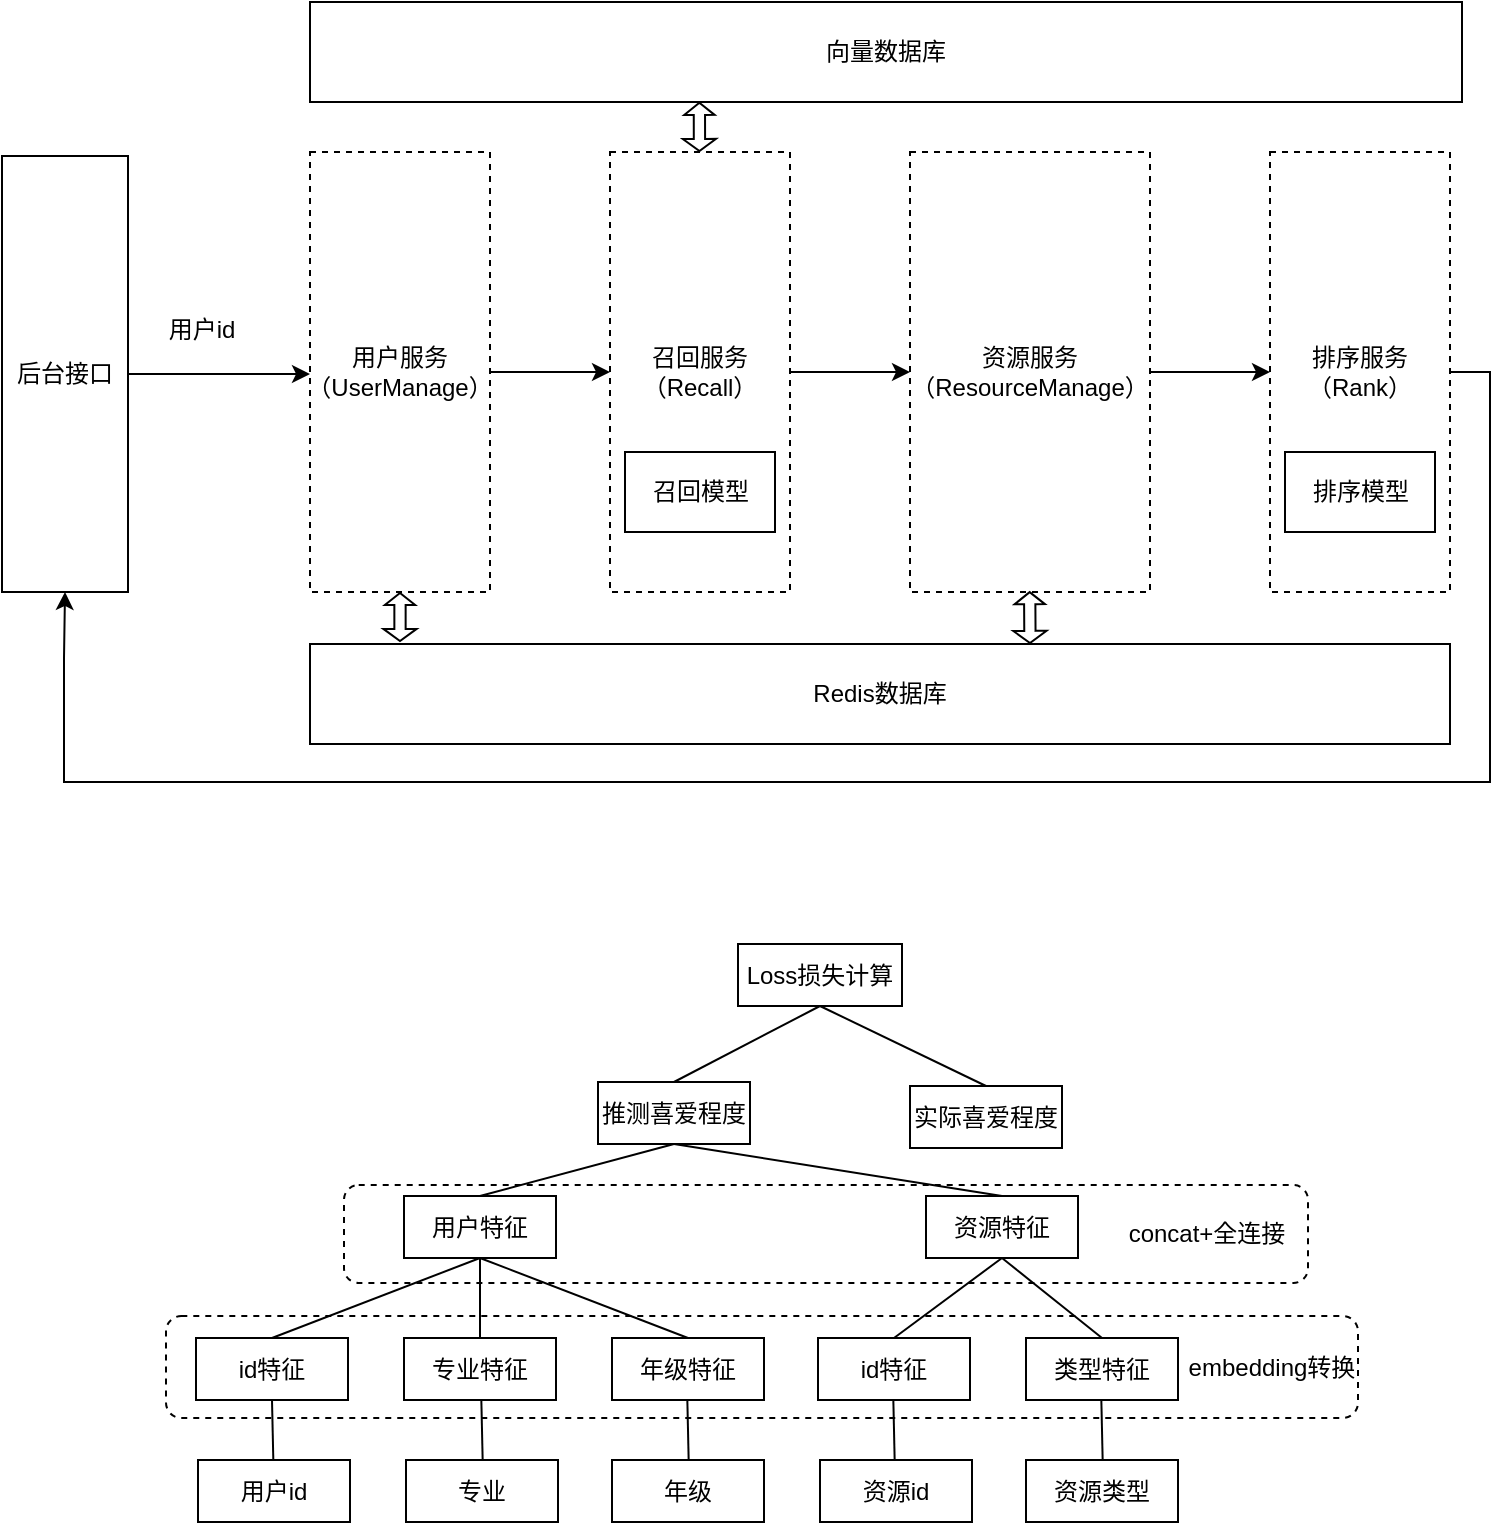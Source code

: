 <mxfile version="20.0.1" type="github">
  <diagram id="Lwo202QxARIkGxvLDYhw" name="第 1 页">
    <mxGraphModel dx="877" dy="454" grid="0" gridSize="10" guides="1" tooltips="1" connect="1" arrows="1" fold="1" page="1" pageScale="1" pageWidth="827" pageHeight="1169" math="0" shadow="0">
      <root>
        <mxCell id="0" />
        <mxCell id="1" parent="0" />
        <mxCell id="vbJLPKbegI0LX4bT1NbD-64" value="" style="rounded=1;whiteSpace=wrap;html=1;dashed=1;" vertex="1" parent="1">
          <mxGeometry x="227" y="636.5" width="482" height="49" as="geometry" />
        </mxCell>
        <mxCell id="vbJLPKbegI0LX4bT1NbD-62" value="" style="rounded=1;whiteSpace=wrap;html=1;dashed=1;" vertex="1" parent="1">
          <mxGeometry x="138" y="702" width="596" height="51" as="geometry" />
        </mxCell>
        <mxCell id="vbJLPKbegI0LX4bT1NbD-3" value="" style="edgeStyle=orthogonalEdgeStyle;rounded=0;orthogonalLoop=1;jettySize=auto;html=1;" edge="1" parent="1" source="vbJLPKbegI0LX4bT1NbD-1" target="vbJLPKbegI0LX4bT1NbD-2">
          <mxGeometry relative="1" as="geometry" />
        </mxCell>
        <mxCell id="vbJLPKbegI0LX4bT1NbD-1" value="用户服务（UserManage）" style="rounded=0;whiteSpace=wrap;html=1;dashed=1;" vertex="1" parent="1">
          <mxGeometry x="210" y="120" width="90" height="220" as="geometry" />
        </mxCell>
        <mxCell id="vbJLPKbegI0LX4bT1NbD-5" value="" style="edgeStyle=orthogonalEdgeStyle;rounded=0;orthogonalLoop=1;jettySize=auto;html=1;" edge="1" parent="1" source="vbJLPKbegI0LX4bT1NbD-2" target="vbJLPKbegI0LX4bT1NbD-4">
          <mxGeometry relative="1" as="geometry" />
        </mxCell>
        <mxCell id="vbJLPKbegI0LX4bT1NbD-2" value="召回服务（Recall）" style="rounded=0;whiteSpace=wrap;html=1;dashed=1;" vertex="1" parent="1">
          <mxGeometry x="360" y="120" width="90" height="220" as="geometry" />
        </mxCell>
        <mxCell id="vbJLPKbegI0LX4bT1NbD-7" value="" style="edgeStyle=orthogonalEdgeStyle;rounded=0;orthogonalLoop=1;jettySize=auto;html=1;" edge="1" parent="1" source="vbJLPKbegI0LX4bT1NbD-4" target="vbJLPKbegI0LX4bT1NbD-6">
          <mxGeometry relative="1" as="geometry" />
        </mxCell>
        <mxCell id="vbJLPKbegI0LX4bT1NbD-4" value="资源服务（ResourceManage）" style="rounded=0;whiteSpace=wrap;html=1;dashed=1;" vertex="1" parent="1">
          <mxGeometry x="510" y="120" width="120" height="220" as="geometry" />
        </mxCell>
        <mxCell id="vbJLPKbegI0LX4bT1NbD-23" style="edgeStyle=orthogonalEdgeStyle;rounded=0;orthogonalLoop=1;jettySize=auto;html=1;exitX=1;exitY=0.5;exitDx=0;exitDy=0;entryX=0.5;entryY=1;entryDx=0;entryDy=0;" edge="1" parent="1" source="vbJLPKbegI0LX4bT1NbD-6" target="vbJLPKbegI0LX4bT1NbD-21">
          <mxGeometry relative="1" as="geometry">
            <Array as="points">
              <mxPoint x="800" y="230" />
              <mxPoint x="800" y="435" />
              <mxPoint x="87" y="435" />
              <mxPoint x="87" y="373" />
            </Array>
          </mxGeometry>
        </mxCell>
        <mxCell id="vbJLPKbegI0LX4bT1NbD-6" value="排序服务（Rank）" style="rounded=0;whiteSpace=wrap;html=1;dashed=1;" vertex="1" parent="1">
          <mxGeometry x="690" y="120" width="90" height="220" as="geometry" />
        </mxCell>
        <mxCell id="vbJLPKbegI0LX4bT1NbD-13" value="Redis数据库" style="rounded=0;whiteSpace=wrap;html=1;" vertex="1" parent="1">
          <mxGeometry x="210" y="366" width="570" height="50" as="geometry" />
        </mxCell>
        <mxCell id="vbJLPKbegI0LX4bT1NbD-14" value="向量数据库" style="rounded=0;whiteSpace=wrap;html=1;" vertex="1" parent="1">
          <mxGeometry x="210" y="45" width="576" height="50" as="geometry" />
        </mxCell>
        <mxCell id="vbJLPKbegI0LX4bT1NbD-15" value="排序模型" style="rounded=0;whiteSpace=wrap;html=1;" vertex="1" parent="1">
          <mxGeometry x="697.5" y="270" width="75" height="40" as="geometry" />
        </mxCell>
        <mxCell id="vbJLPKbegI0LX4bT1NbD-16" value="召回模型" style="rounded=0;whiteSpace=wrap;html=1;" vertex="1" parent="1">
          <mxGeometry x="367.5" y="270" width="75" height="40" as="geometry" />
        </mxCell>
        <mxCell id="vbJLPKbegI0LX4bT1NbD-17" value="" style="shape=flexArrow;endArrow=classic;startArrow=classic;html=1;rounded=0;entryX=0.5;entryY=1;entryDx=0;entryDy=0;width=5.638;endSize=1.682;endWidth=8.525;startSize=1.682;startWidth=9.982;" edge="1" parent="1" target="vbJLPKbegI0LX4bT1NbD-1">
          <mxGeometry width="100" height="100" relative="1" as="geometry">
            <mxPoint x="255" y="365" as="sourcePoint" />
            <mxPoint x="180" y="340" as="targetPoint" />
          </mxGeometry>
        </mxCell>
        <mxCell id="vbJLPKbegI0LX4bT1NbD-18" value="" style="shape=flexArrow;endArrow=classic;startArrow=classic;html=1;rounded=0;entryX=0.5;entryY=1;entryDx=0;entryDy=0;width=5.638;endSize=1.682;endWidth=8.525;startSize=1.682;startWidth=9.982;" edge="1" parent="1">
          <mxGeometry width="100" height="100" relative="1" as="geometry">
            <mxPoint x="570" y="366" as="sourcePoint" />
            <mxPoint x="569.83" y="339.55" as="targetPoint" />
          </mxGeometry>
        </mxCell>
        <mxCell id="vbJLPKbegI0LX4bT1NbD-19" value="" style="shape=flexArrow;endArrow=classic;startArrow=classic;html=1;rounded=0;exitX=0.079;exitY=0.009;exitDx=0;exitDy=0;exitPerimeter=0;width=5.638;endSize=1.682;endWidth=8.525;startSize=1.682;startWidth=9.982;entryX=0.338;entryY=0.998;entryDx=0;entryDy=0;entryPerimeter=0;" edge="1" parent="1" target="vbJLPKbegI0LX4bT1NbD-14">
          <mxGeometry width="100" height="100" relative="1" as="geometry">
            <mxPoint x="404.74" y="120.0" as="sourcePoint" />
            <mxPoint x="404" y="95" as="targetPoint" />
          </mxGeometry>
        </mxCell>
        <mxCell id="vbJLPKbegI0LX4bT1NbD-22" value="" style="edgeStyle=orthogonalEdgeStyle;rounded=0;orthogonalLoop=1;jettySize=auto;html=1;" edge="1" parent="1" source="vbJLPKbegI0LX4bT1NbD-21" target="vbJLPKbegI0LX4bT1NbD-1">
          <mxGeometry relative="1" as="geometry">
            <Array as="points">
              <mxPoint x="118" y="230" />
              <mxPoint x="118" y="230" />
            </Array>
          </mxGeometry>
        </mxCell>
        <mxCell id="vbJLPKbegI0LX4bT1NbD-21" value="后台接口" style="rounded=0;whiteSpace=wrap;html=1;" vertex="1" parent="1">
          <mxGeometry x="56" y="122" width="63" height="218" as="geometry" />
        </mxCell>
        <mxCell id="vbJLPKbegI0LX4bT1NbD-24" value="用户id" style="text;html=1;strokeColor=none;fillColor=none;align=center;verticalAlign=middle;whiteSpace=wrap;rounded=0;" vertex="1" parent="1">
          <mxGeometry x="126" y="194" width="60" height="30" as="geometry" />
        </mxCell>
        <mxCell id="vbJLPKbegI0LX4bT1NbD-26" value="用户id" style="rounded=0;whiteSpace=wrap;html=1;" vertex="1" parent="1">
          <mxGeometry x="154" y="774" width="76" height="31" as="geometry" />
        </mxCell>
        <mxCell id="vbJLPKbegI0LX4bT1NbD-28" value="id特征" style="rounded=0;whiteSpace=wrap;html=1;" vertex="1" parent="1">
          <mxGeometry x="464" y="713" width="76" height="31" as="geometry" />
        </mxCell>
        <mxCell id="vbJLPKbegI0LX4bT1NbD-29" value="id特征" style="rounded=0;whiteSpace=wrap;html=1;" vertex="1" parent="1">
          <mxGeometry x="153" y="713" width="76" height="31" as="geometry" />
        </mxCell>
        <mxCell id="vbJLPKbegI0LX4bT1NbD-30" value="专业" style="rounded=0;whiteSpace=wrap;html=1;" vertex="1" parent="1">
          <mxGeometry x="258" y="774" width="76" height="31" as="geometry" />
        </mxCell>
        <mxCell id="vbJLPKbegI0LX4bT1NbD-31" value="年级" style="rounded=0;whiteSpace=wrap;html=1;" vertex="1" parent="1">
          <mxGeometry x="361" y="774" width="76" height="31" as="geometry" />
        </mxCell>
        <mxCell id="vbJLPKbegI0LX4bT1NbD-32" value="资源id" style="rounded=0;whiteSpace=wrap;html=1;" vertex="1" parent="1">
          <mxGeometry x="465" y="774" width="76" height="31" as="geometry" />
        </mxCell>
        <mxCell id="vbJLPKbegI0LX4bT1NbD-33" value="资源类型" style="rounded=0;whiteSpace=wrap;html=1;" vertex="1" parent="1">
          <mxGeometry x="568" y="774" width="76" height="31" as="geometry" />
        </mxCell>
        <mxCell id="vbJLPKbegI0LX4bT1NbD-34" value="专业特征" style="rounded=0;whiteSpace=wrap;html=1;" vertex="1" parent="1">
          <mxGeometry x="257" y="713" width="76" height="31" as="geometry" />
        </mxCell>
        <mxCell id="vbJLPKbegI0LX4bT1NbD-35" value="年级特征" style="rounded=0;whiteSpace=wrap;html=1;" vertex="1" parent="1">
          <mxGeometry x="361" y="713" width="76" height="31" as="geometry" />
        </mxCell>
        <mxCell id="vbJLPKbegI0LX4bT1NbD-36" value="类型特征" style="rounded=0;whiteSpace=wrap;html=1;" vertex="1" parent="1">
          <mxGeometry x="568" y="713" width="76" height="31" as="geometry" />
        </mxCell>
        <mxCell id="vbJLPKbegI0LX4bT1NbD-37" value="用户特征" style="rounded=0;whiteSpace=wrap;html=1;" vertex="1" parent="1">
          <mxGeometry x="257" y="642" width="76" height="31" as="geometry" />
        </mxCell>
        <mxCell id="vbJLPKbegI0LX4bT1NbD-38" value="资源特征" style="rounded=0;whiteSpace=wrap;html=1;" vertex="1" parent="1">
          <mxGeometry x="518" y="642" width="76" height="31" as="geometry" />
        </mxCell>
        <mxCell id="vbJLPKbegI0LX4bT1NbD-40" value="" style="endArrow=none;html=1;rounded=0;entryX=0.5;entryY=1;entryDx=0;entryDy=0;exitX=0.5;exitY=0;exitDx=0;exitDy=0;" edge="1" parent="1" source="vbJLPKbegI0LX4bT1NbD-29" target="vbJLPKbegI0LX4bT1NbD-37">
          <mxGeometry width="50" height="50" relative="1" as="geometry">
            <mxPoint x="464" y="685" as="sourcePoint" />
            <mxPoint x="514" y="635" as="targetPoint" />
          </mxGeometry>
        </mxCell>
        <mxCell id="vbJLPKbegI0LX4bT1NbD-42" value="" style="endArrow=none;html=1;rounded=0;entryX=0.5;entryY=1;entryDx=0;entryDy=0;" edge="1" parent="1" source="vbJLPKbegI0LX4bT1NbD-26" target="vbJLPKbegI0LX4bT1NbD-29">
          <mxGeometry width="50" height="50" relative="1" as="geometry">
            <mxPoint x="201" y="723" as="sourcePoint" />
            <mxPoint x="305" y="683.0" as="targetPoint" />
          </mxGeometry>
        </mxCell>
        <mxCell id="vbJLPKbegI0LX4bT1NbD-43" value="" style="endArrow=none;html=1;rounded=0;entryX=0.5;entryY=1;entryDx=0;entryDy=0;" edge="1" parent="1">
          <mxGeometry width="50" height="50" relative="1" as="geometry">
            <mxPoint x="296.329" y="774" as="sourcePoint" />
            <mxPoint x="295.67" y="744" as="targetPoint" />
          </mxGeometry>
        </mxCell>
        <mxCell id="vbJLPKbegI0LX4bT1NbD-44" value="" style="endArrow=none;html=1;rounded=0;entryX=0.5;entryY=1;entryDx=0;entryDy=0;" edge="1" parent="1">
          <mxGeometry width="50" height="50" relative="1" as="geometry">
            <mxPoint x="399.329" y="774" as="sourcePoint" />
            <mxPoint x="398.67" y="744" as="targetPoint" />
          </mxGeometry>
        </mxCell>
        <mxCell id="vbJLPKbegI0LX4bT1NbD-46" value="" style="endArrow=none;html=1;rounded=0;entryX=0.5;entryY=1;entryDx=0;entryDy=0;" edge="1" parent="1">
          <mxGeometry width="50" height="50" relative="1" as="geometry">
            <mxPoint x="502.329" y="774" as="sourcePoint" />
            <mxPoint x="501.67" y="744" as="targetPoint" />
          </mxGeometry>
        </mxCell>
        <mxCell id="vbJLPKbegI0LX4bT1NbD-49" value="" style="endArrow=none;html=1;rounded=0;entryX=0.5;entryY=1;entryDx=0;entryDy=0;" edge="1" parent="1">
          <mxGeometry width="50" height="50" relative="1" as="geometry">
            <mxPoint x="606.329" y="774" as="sourcePoint" />
            <mxPoint x="605.67" y="744" as="targetPoint" />
          </mxGeometry>
        </mxCell>
        <mxCell id="vbJLPKbegI0LX4bT1NbD-50" value="" style="endArrow=none;html=1;rounded=0;entryX=0.5;entryY=1;entryDx=0;entryDy=0;exitX=0.5;exitY=0;exitDx=0;exitDy=0;" edge="1" parent="1" source="vbJLPKbegI0LX4bT1NbD-34" target="vbJLPKbegI0LX4bT1NbD-37">
          <mxGeometry width="50" height="50" relative="1" as="geometry">
            <mxPoint x="201" y="723" as="sourcePoint" />
            <mxPoint x="305" y="683" as="targetPoint" />
          </mxGeometry>
        </mxCell>
        <mxCell id="vbJLPKbegI0LX4bT1NbD-51" value="" style="endArrow=none;html=1;rounded=0;entryX=0.5;entryY=1;entryDx=0;entryDy=0;exitX=0.5;exitY=0;exitDx=0;exitDy=0;" edge="1" parent="1" source="vbJLPKbegI0LX4bT1NbD-35" target="vbJLPKbegI0LX4bT1NbD-37">
          <mxGeometry width="50" height="50" relative="1" as="geometry">
            <mxPoint x="211" y="733" as="sourcePoint" />
            <mxPoint x="315" y="693" as="targetPoint" />
          </mxGeometry>
        </mxCell>
        <mxCell id="vbJLPKbegI0LX4bT1NbD-52" value="" style="endArrow=none;html=1;rounded=0;entryX=0.5;entryY=1;entryDx=0;entryDy=0;exitX=0.5;exitY=0;exitDx=0;exitDy=0;" edge="1" parent="1" source="vbJLPKbegI0LX4bT1NbD-28" target="vbJLPKbegI0LX4bT1NbD-38">
          <mxGeometry width="50" height="50" relative="1" as="geometry">
            <mxPoint x="221" y="743" as="sourcePoint" />
            <mxPoint x="325" y="703" as="targetPoint" />
          </mxGeometry>
        </mxCell>
        <mxCell id="vbJLPKbegI0LX4bT1NbD-53" value="" style="endArrow=none;html=1;rounded=0;entryX=0.5;entryY=0;entryDx=0;entryDy=0;exitX=0.5;exitY=1;exitDx=0;exitDy=0;" edge="1" parent="1" source="vbJLPKbegI0LX4bT1NbD-38" target="vbJLPKbegI0LX4bT1NbD-36">
          <mxGeometry width="50" height="50" relative="1" as="geometry">
            <mxPoint x="231" y="753" as="sourcePoint" />
            <mxPoint x="335" y="713" as="targetPoint" />
          </mxGeometry>
        </mxCell>
        <mxCell id="vbJLPKbegI0LX4bT1NbD-54" value="" style="endArrow=none;html=1;rounded=0;entryX=0.5;entryY=0;entryDx=0;entryDy=0;exitX=0.5;exitY=1;exitDx=0;exitDy=0;" edge="1" parent="1" source="vbJLPKbegI0LX4bT1NbD-55" target="vbJLPKbegI0LX4bT1NbD-37">
          <mxGeometry width="50" height="50" relative="1" as="geometry">
            <mxPoint x="385" y="585" as="sourcePoint" />
            <mxPoint x="345" y="723" as="targetPoint" />
          </mxGeometry>
        </mxCell>
        <mxCell id="vbJLPKbegI0LX4bT1NbD-55" value="推测喜爱程度" style="rounded=0;whiteSpace=wrap;html=1;" vertex="1" parent="1">
          <mxGeometry x="354" y="585" width="76" height="31" as="geometry" />
        </mxCell>
        <mxCell id="vbJLPKbegI0LX4bT1NbD-56" value="实际喜爱程度" style="rounded=0;whiteSpace=wrap;html=1;" vertex="1" parent="1">
          <mxGeometry x="510" y="587" width="76" height="31" as="geometry" />
        </mxCell>
        <mxCell id="vbJLPKbegI0LX4bT1NbD-57" value="" style="endArrow=none;html=1;rounded=0;entryX=0.5;entryY=0;entryDx=0;entryDy=0;exitX=0.5;exitY=1;exitDx=0;exitDy=0;" edge="1" parent="1" source="vbJLPKbegI0LX4bT1NbD-55" target="vbJLPKbegI0LX4bT1NbD-38">
          <mxGeometry width="50" height="50" relative="1" as="geometry">
            <mxPoint x="405" y="590" as="sourcePoint" />
            <mxPoint x="305" y="652" as="targetPoint" />
          </mxGeometry>
        </mxCell>
        <mxCell id="vbJLPKbegI0LX4bT1NbD-59" value="" style="endArrow=none;html=1;rounded=0;exitX=0.5;exitY=0;exitDx=0;exitDy=0;entryX=0.5;entryY=1;entryDx=0;entryDy=0;" edge="1" parent="1" source="vbJLPKbegI0LX4bT1NbD-55" target="vbJLPKbegI0LX4bT1NbD-61">
          <mxGeometry width="50" height="50" relative="1" as="geometry">
            <mxPoint x="425" y="610" as="sourcePoint" />
            <mxPoint x="470" y="532" as="targetPoint" />
          </mxGeometry>
        </mxCell>
        <mxCell id="vbJLPKbegI0LX4bT1NbD-60" value="" style="endArrow=none;html=1;rounded=0;entryX=0.5;entryY=0;entryDx=0;entryDy=0;exitX=0.5;exitY=1;exitDx=0;exitDy=0;" edge="1" parent="1" source="vbJLPKbegI0LX4bT1NbD-61" target="vbJLPKbegI0LX4bT1NbD-56">
          <mxGeometry width="50" height="50" relative="1" as="geometry">
            <mxPoint x="524" y="533" as="sourcePoint" />
            <mxPoint x="480" y="542" as="targetPoint" />
          </mxGeometry>
        </mxCell>
        <mxCell id="vbJLPKbegI0LX4bT1NbD-61" value="Loss损失计算" style="rounded=0;whiteSpace=wrap;html=1;" vertex="1" parent="1">
          <mxGeometry x="424" y="516" width="82" height="31" as="geometry" />
        </mxCell>
        <mxCell id="vbJLPKbegI0LX4bT1NbD-65" value="concat+全连接" style="text;html=1;strokeColor=none;fillColor=none;align=center;verticalAlign=middle;whiteSpace=wrap;rounded=0;dashed=1;" vertex="1" parent="1">
          <mxGeometry x="615" y="646" width="87" height="30" as="geometry" />
        </mxCell>
        <mxCell id="vbJLPKbegI0LX4bT1NbD-67" value="embedding转换" style="text;html=1;strokeColor=none;fillColor=none;align=center;verticalAlign=middle;whiteSpace=wrap;rounded=0;dashed=1;" vertex="1" parent="1">
          <mxGeometry x="648" y="713" width="86" height="30" as="geometry" />
        </mxCell>
      </root>
    </mxGraphModel>
  </diagram>
</mxfile>
